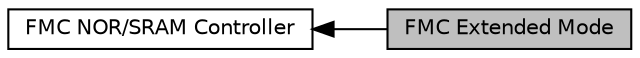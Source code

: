digraph "FMC Extended Mode"
{
  edge [fontname="Helvetica",fontsize="10",labelfontname="Helvetica",labelfontsize="10"];
  node [fontname="Helvetica",fontsize="10",shape=record];
  rankdir=LR;
  Node1 [label="FMC NOR/SRAM Controller",height=0.2,width=0.4,color="black", fillcolor="white", style="filled",URL="$group___f_m_c___l_l___n_o_r___s_r_a_m___controller.html"];
  Node0 [label="FMC Extended Mode",height=0.2,width=0.4,color="black", fillcolor="grey75", style="filled", fontcolor="black"];
  Node1->Node0 [shape=plaintext, dir="back", style="solid"];
}
